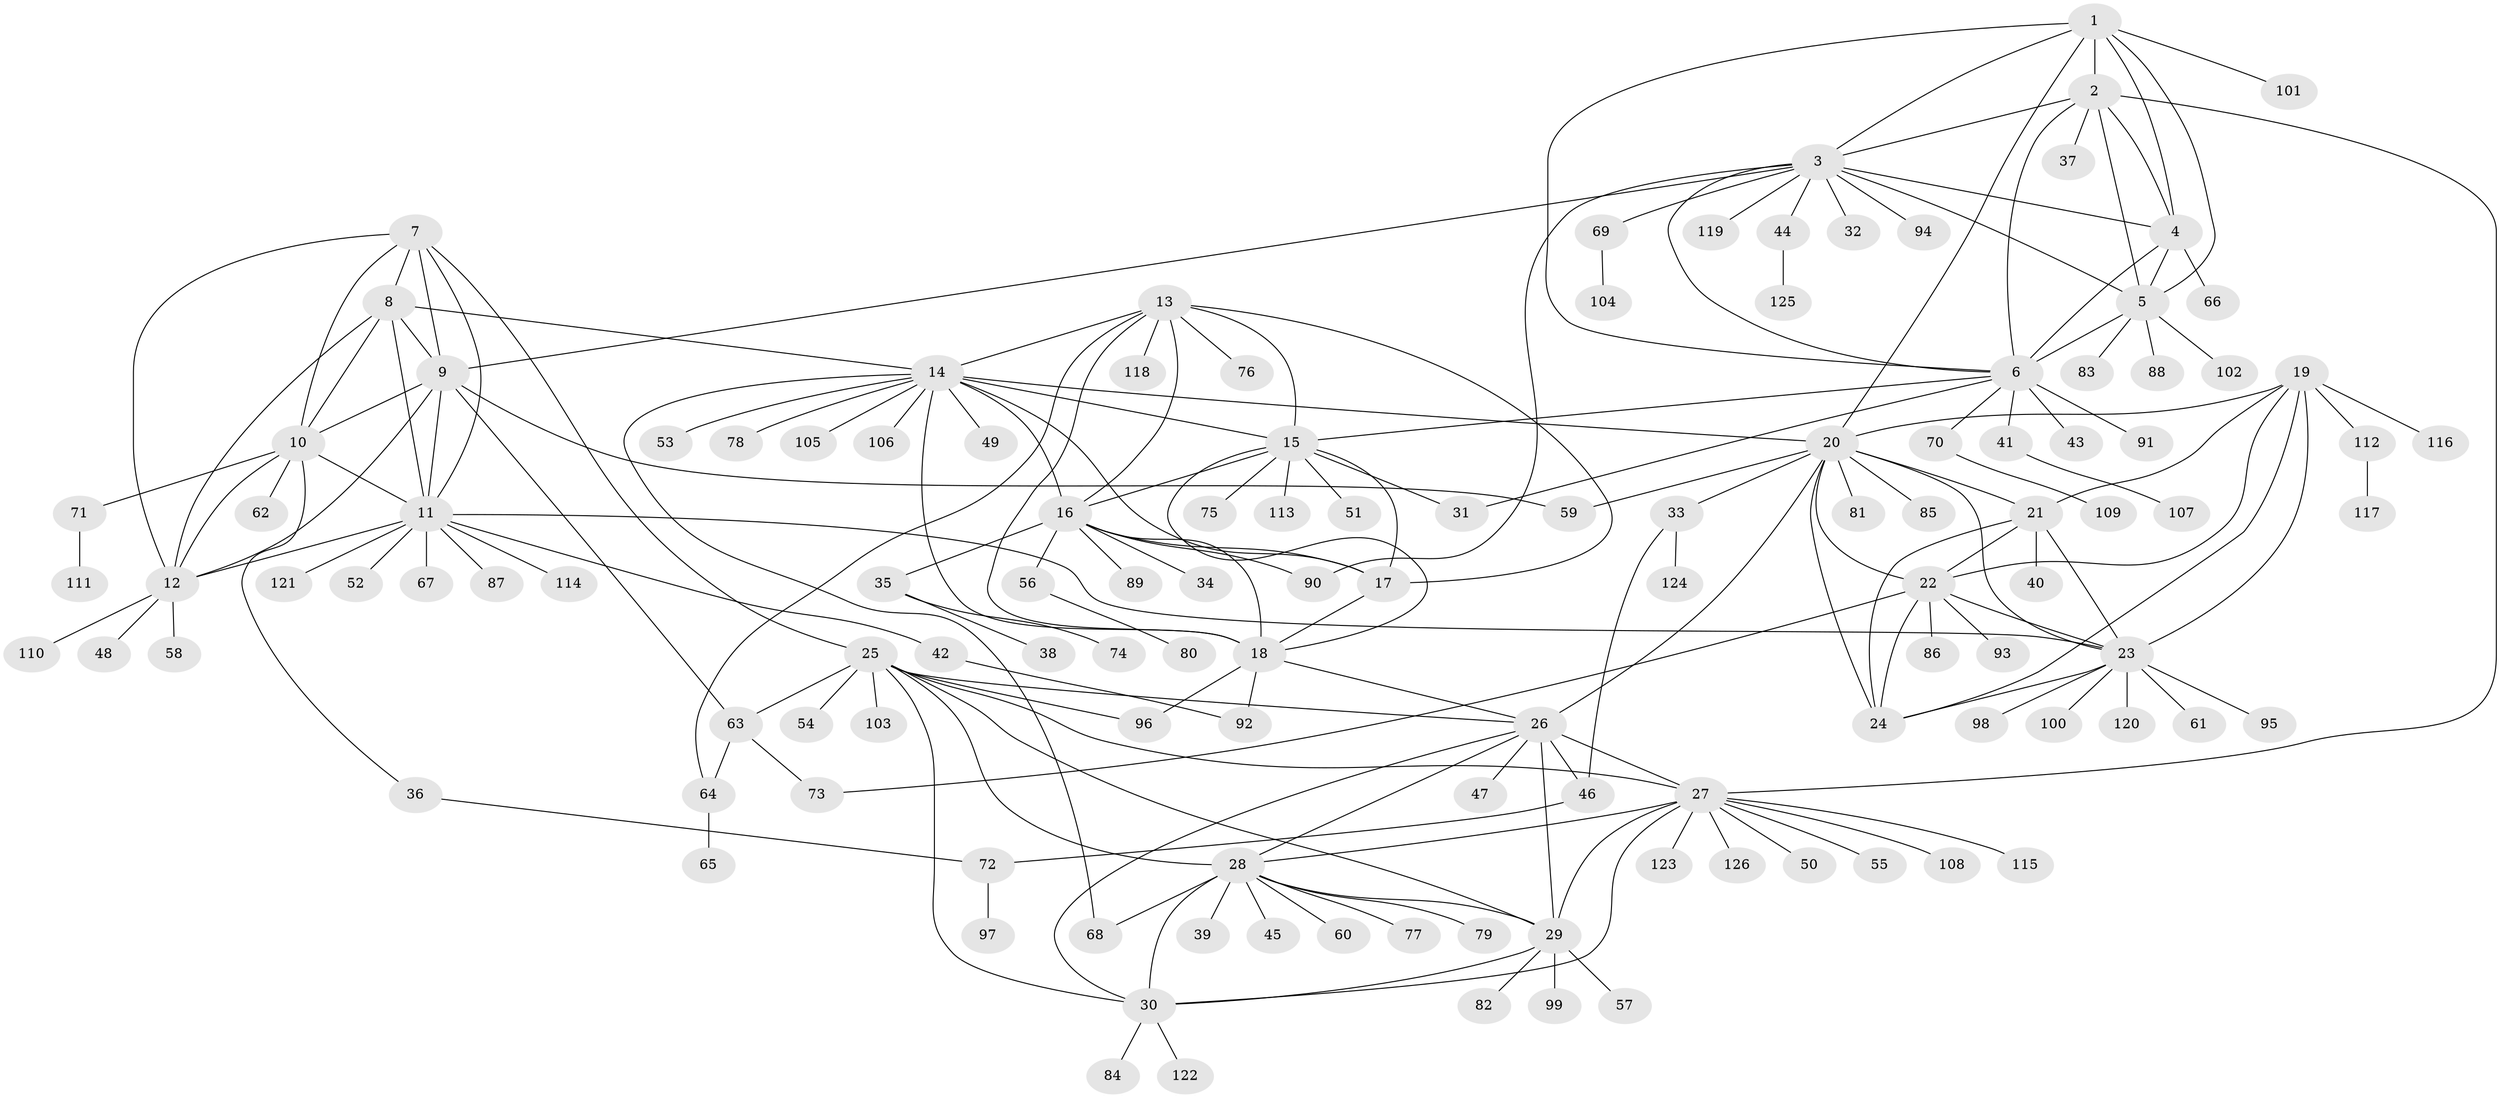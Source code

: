 // Generated by graph-tools (version 1.1) at 2025/02/03/09/25 03:02:37]
// undirected, 126 vertices, 192 edges
graph export_dot {
graph [start="1"]
  node [color=gray90,style=filled];
  1;
  2;
  3;
  4;
  5;
  6;
  7;
  8;
  9;
  10;
  11;
  12;
  13;
  14;
  15;
  16;
  17;
  18;
  19;
  20;
  21;
  22;
  23;
  24;
  25;
  26;
  27;
  28;
  29;
  30;
  31;
  32;
  33;
  34;
  35;
  36;
  37;
  38;
  39;
  40;
  41;
  42;
  43;
  44;
  45;
  46;
  47;
  48;
  49;
  50;
  51;
  52;
  53;
  54;
  55;
  56;
  57;
  58;
  59;
  60;
  61;
  62;
  63;
  64;
  65;
  66;
  67;
  68;
  69;
  70;
  71;
  72;
  73;
  74;
  75;
  76;
  77;
  78;
  79;
  80;
  81;
  82;
  83;
  84;
  85;
  86;
  87;
  88;
  89;
  90;
  91;
  92;
  93;
  94;
  95;
  96;
  97;
  98;
  99;
  100;
  101;
  102;
  103;
  104;
  105;
  106;
  107;
  108;
  109;
  110;
  111;
  112;
  113;
  114;
  115;
  116;
  117;
  118;
  119;
  120;
  121;
  122;
  123;
  124;
  125;
  126;
  1 -- 2;
  1 -- 3;
  1 -- 4;
  1 -- 5;
  1 -- 6;
  1 -- 20;
  1 -- 101;
  2 -- 3;
  2 -- 4;
  2 -- 5;
  2 -- 6;
  2 -- 27;
  2 -- 37;
  3 -- 4;
  3 -- 5;
  3 -- 6;
  3 -- 9;
  3 -- 32;
  3 -- 44;
  3 -- 69;
  3 -- 90;
  3 -- 94;
  3 -- 119;
  4 -- 5;
  4 -- 6;
  4 -- 66;
  5 -- 6;
  5 -- 83;
  5 -- 88;
  5 -- 102;
  6 -- 15;
  6 -- 31;
  6 -- 41;
  6 -- 43;
  6 -- 70;
  6 -- 91;
  7 -- 8;
  7 -- 9;
  7 -- 10;
  7 -- 11;
  7 -- 12;
  7 -- 25;
  8 -- 9;
  8 -- 10;
  8 -- 11;
  8 -- 12;
  8 -- 14;
  9 -- 10;
  9 -- 11;
  9 -- 12;
  9 -- 59;
  9 -- 63;
  10 -- 11;
  10 -- 12;
  10 -- 36;
  10 -- 62;
  10 -- 71;
  11 -- 12;
  11 -- 23;
  11 -- 42;
  11 -- 52;
  11 -- 67;
  11 -- 87;
  11 -- 114;
  11 -- 121;
  12 -- 48;
  12 -- 58;
  12 -- 110;
  13 -- 14;
  13 -- 15;
  13 -- 16;
  13 -- 17;
  13 -- 18;
  13 -- 64;
  13 -- 76;
  13 -- 118;
  14 -- 15;
  14 -- 16;
  14 -- 17;
  14 -- 18;
  14 -- 20;
  14 -- 49;
  14 -- 53;
  14 -- 68;
  14 -- 78;
  14 -- 105;
  14 -- 106;
  15 -- 16;
  15 -- 17;
  15 -- 18;
  15 -- 31;
  15 -- 51;
  15 -- 75;
  15 -- 113;
  16 -- 17;
  16 -- 18;
  16 -- 34;
  16 -- 35;
  16 -- 56;
  16 -- 89;
  16 -- 90;
  17 -- 18;
  18 -- 26;
  18 -- 92;
  18 -- 96;
  19 -- 20;
  19 -- 21;
  19 -- 22;
  19 -- 23;
  19 -- 24;
  19 -- 112;
  19 -- 116;
  20 -- 21;
  20 -- 22;
  20 -- 23;
  20 -- 24;
  20 -- 26;
  20 -- 33;
  20 -- 59;
  20 -- 81;
  20 -- 85;
  21 -- 22;
  21 -- 23;
  21 -- 24;
  21 -- 40;
  22 -- 23;
  22 -- 24;
  22 -- 73;
  22 -- 86;
  22 -- 93;
  23 -- 24;
  23 -- 61;
  23 -- 95;
  23 -- 98;
  23 -- 100;
  23 -- 120;
  25 -- 26;
  25 -- 27;
  25 -- 28;
  25 -- 29;
  25 -- 30;
  25 -- 54;
  25 -- 63;
  25 -- 96;
  25 -- 103;
  26 -- 27;
  26 -- 28;
  26 -- 29;
  26 -- 30;
  26 -- 46;
  26 -- 47;
  27 -- 28;
  27 -- 29;
  27 -- 30;
  27 -- 50;
  27 -- 55;
  27 -- 108;
  27 -- 115;
  27 -- 123;
  27 -- 126;
  28 -- 29;
  28 -- 30;
  28 -- 39;
  28 -- 45;
  28 -- 60;
  28 -- 68;
  28 -- 77;
  28 -- 79;
  29 -- 30;
  29 -- 57;
  29 -- 82;
  29 -- 99;
  30 -- 84;
  30 -- 122;
  33 -- 46;
  33 -- 124;
  35 -- 38;
  35 -- 74;
  36 -- 72;
  41 -- 107;
  42 -- 92;
  44 -- 125;
  46 -- 72;
  56 -- 80;
  63 -- 64;
  63 -- 73;
  64 -- 65;
  69 -- 104;
  70 -- 109;
  71 -- 111;
  72 -- 97;
  112 -- 117;
}

